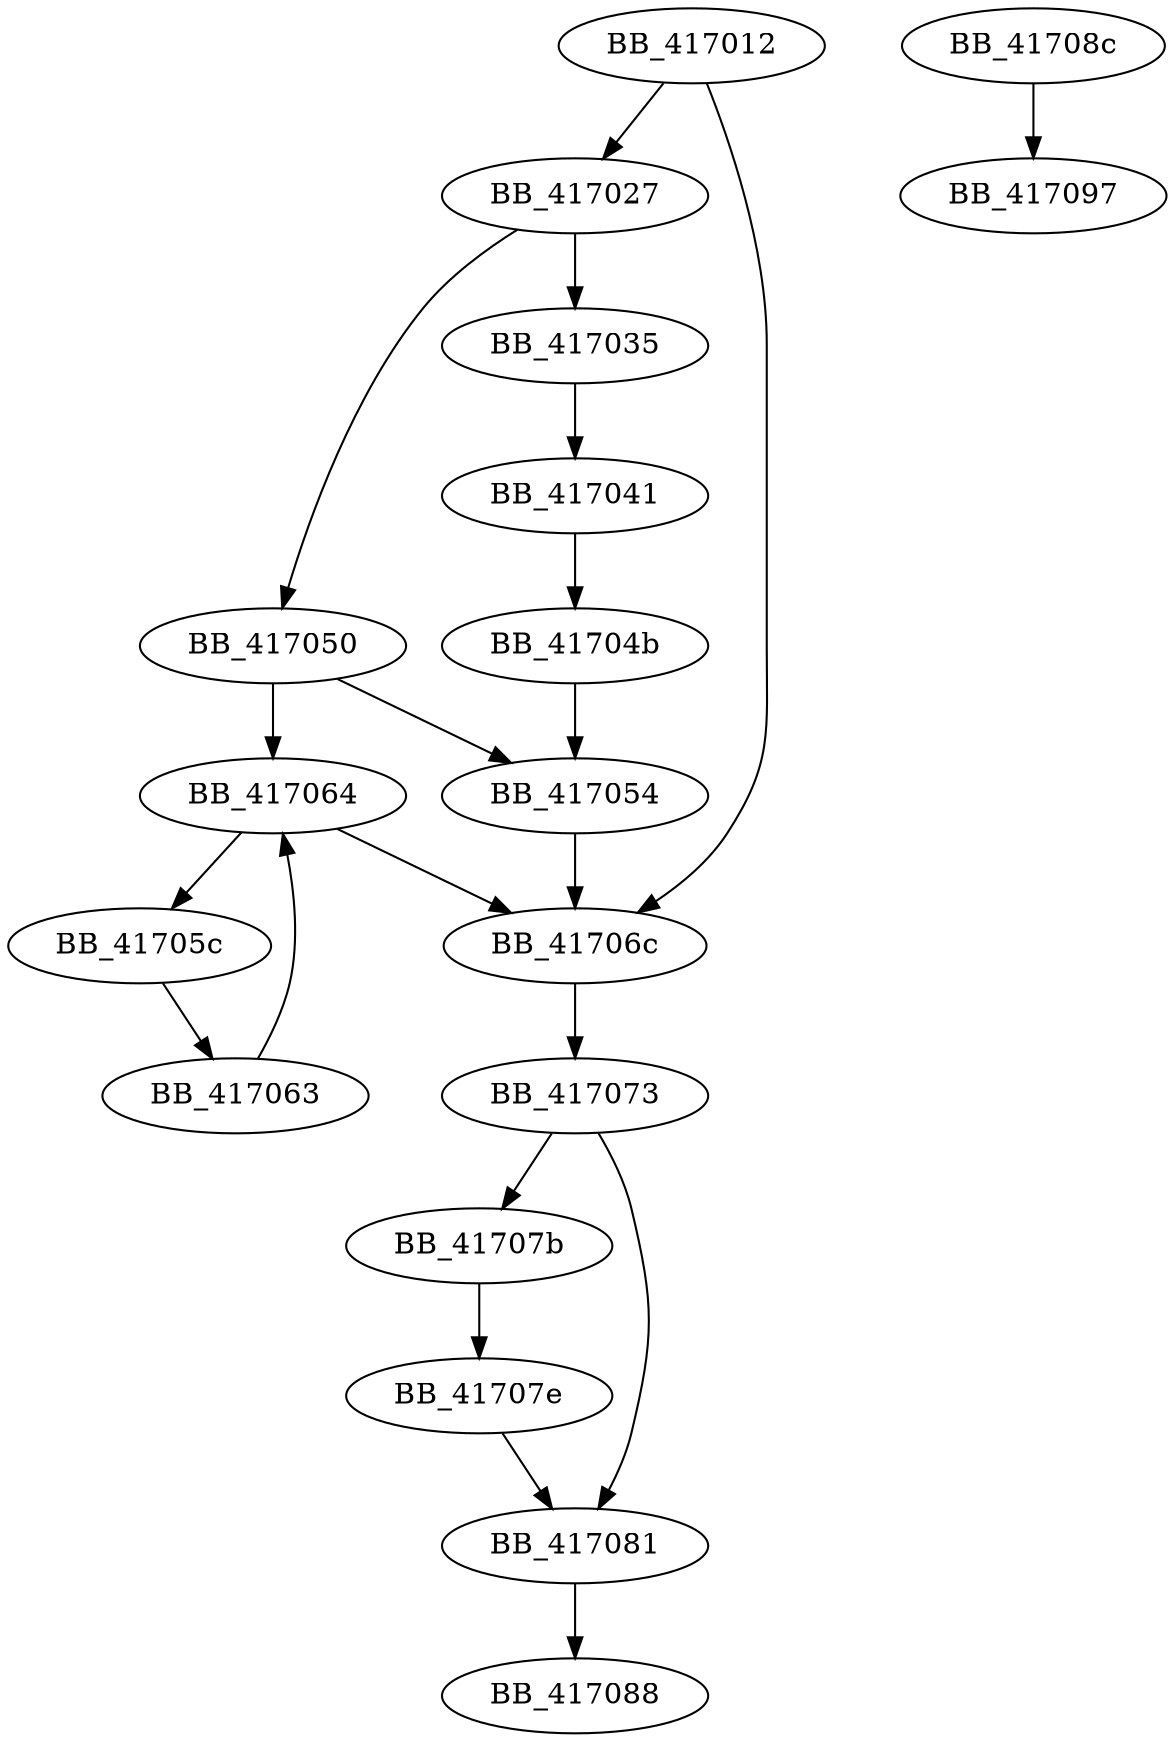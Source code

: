 DiGraph __Call_once{
BB_417012->BB_417027
BB_417012->BB_41706c
BB_417027->BB_417035
BB_417027->BB_417050
BB_417035->BB_417041
BB_417041->BB_41704b
BB_41704b->BB_417054
BB_417050->BB_417054
BB_417050->BB_417064
BB_417054->BB_41706c
BB_41705c->BB_417063
BB_417063->BB_417064
BB_417064->BB_41705c
BB_417064->BB_41706c
BB_41706c->BB_417073
BB_417073->BB_41707b
BB_417073->BB_417081
BB_41707b->BB_41707e
BB_41707e->BB_417081
BB_417081->BB_417088
BB_41708c->BB_417097
}
